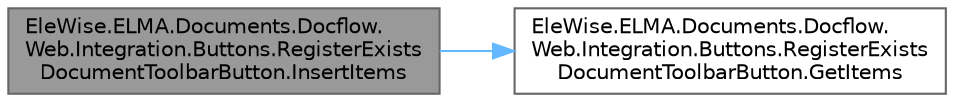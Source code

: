 digraph "EleWise.ELMA.Documents.Docflow.Web.Integration.Buttons.RegisterExistsDocumentToolbarButton.InsertItems"
{
 // LATEX_PDF_SIZE
  bgcolor="transparent";
  edge [fontname=Helvetica,fontsize=10,labelfontname=Helvetica,labelfontsize=10];
  node [fontname=Helvetica,fontsize=10,shape=box,height=0.2,width=0.4];
  rankdir="LR";
  Node1 [id="Node000001",label="EleWise.ELMA.Documents.Docflow.\lWeb.Integration.Buttons.RegisterExists\lDocumentToolbarButton.InsertItems",height=0.2,width=0.4,color="gray40", fillcolor="grey60", style="filled", fontcolor="black",tooltip="Обработать корневой активный элемент"];
  Node1 -> Node2 [id="edge1_Node000001_Node000002",color="steelblue1",style="solid",tooltip=" "];
  Node2 [id="Node000002",label="EleWise.ELMA.Documents.Docflow.\lWeb.Integration.Buttons.RegisterExists\lDocumentToolbarButton.GetItems",height=0.2,width=0.4,color="grey40", fillcolor="white", style="filled",URL="$class_ele_wise_1_1_e_l_m_a_1_1_documents_1_1_docflow_1_1_web_1_1_integration_1_1_buttons_1_1_reg60ec81a13c1bd44e0079c6b6b1182ca6.html#ae95bb7ed3fd9c1ea42441be3930bffc0",tooltip="Получить список активных элементов для анализа в других точках"];
}
